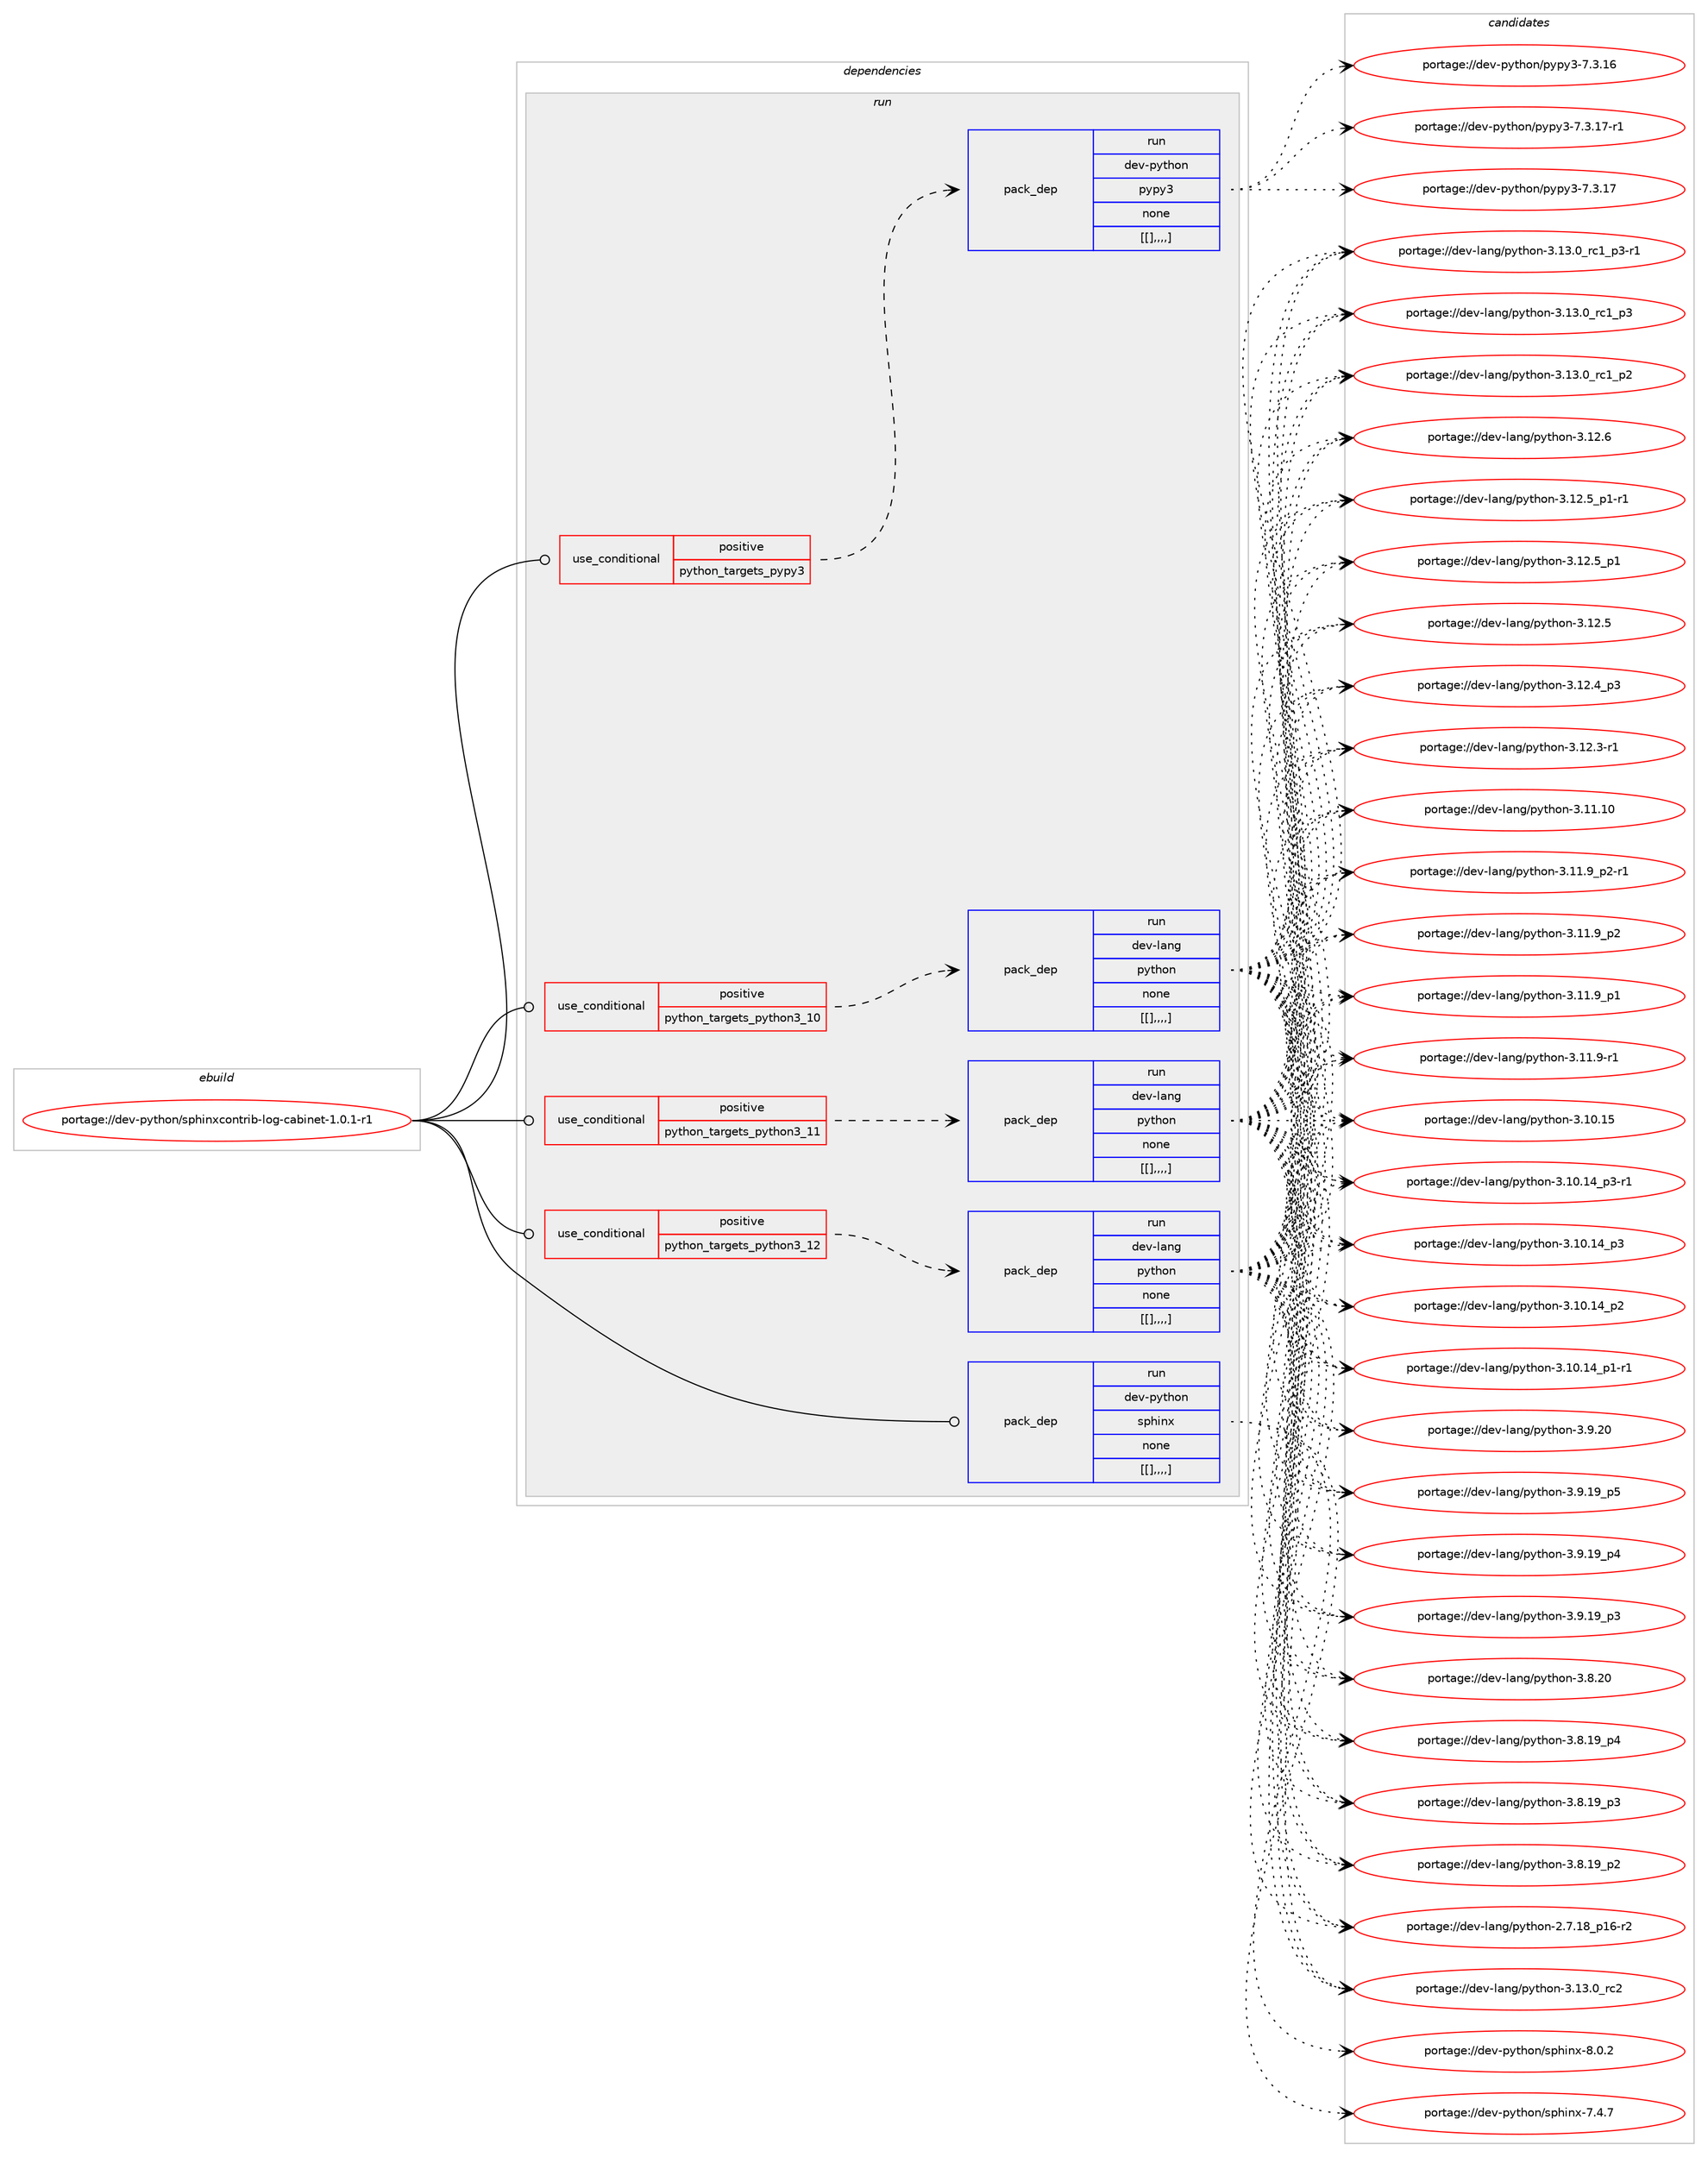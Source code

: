 digraph prolog {

# *************
# Graph options
# *************

newrank=true;
concentrate=true;
compound=true;
graph [rankdir=LR,fontname=Helvetica,fontsize=10,ranksep=1.5];#, ranksep=2.5, nodesep=0.2];
edge  [arrowhead=vee];
node  [fontname=Helvetica,fontsize=10];

# **********
# The ebuild
# **********

subgraph cluster_leftcol {
color=gray;
label=<<i>ebuild</i>>;
id [label="portage://dev-python/sphinxcontrib-log-cabinet-1.0.1-r1", color=red, width=4, href="../dev-python/sphinxcontrib-log-cabinet-1.0.1-r1.svg"];
}

# ****************
# The dependencies
# ****************

subgraph cluster_midcol {
color=gray;
label=<<i>dependencies</i>>;
subgraph cluster_compile {
fillcolor="#eeeeee";
style=filled;
label=<<i>compile</i>>;
}
subgraph cluster_compileandrun {
fillcolor="#eeeeee";
style=filled;
label=<<i>compile and run</i>>;
}
subgraph cluster_run {
fillcolor="#eeeeee";
style=filled;
label=<<i>run</i>>;
subgraph cond40935 {
dependency166320 [label=<<TABLE BORDER="0" CELLBORDER="1" CELLSPACING="0" CELLPADDING="4"><TR><TD ROWSPAN="3" CELLPADDING="10">use_conditional</TD></TR><TR><TD>positive</TD></TR><TR><TD>python_targets_pypy3</TD></TR></TABLE>>, shape=none, color=red];
subgraph pack124124 {
dependency166321 [label=<<TABLE BORDER="0" CELLBORDER="1" CELLSPACING="0" CELLPADDING="4" WIDTH="220"><TR><TD ROWSPAN="6" CELLPADDING="30">pack_dep</TD></TR><TR><TD WIDTH="110">run</TD></TR><TR><TD>dev-python</TD></TR><TR><TD>pypy3</TD></TR><TR><TD>none</TD></TR><TR><TD>[[],,,,]</TD></TR></TABLE>>, shape=none, color=blue];
}
dependency166320:e -> dependency166321:w [weight=20,style="dashed",arrowhead="vee"];
}
id:e -> dependency166320:w [weight=20,style="solid",arrowhead="odot"];
subgraph cond40936 {
dependency166322 [label=<<TABLE BORDER="0" CELLBORDER="1" CELLSPACING="0" CELLPADDING="4"><TR><TD ROWSPAN="3" CELLPADDING="10">use_conditional</TD></TR><TR><TD>positive</TD></TR><TR><TD>python_targets_python3_10</TD></TR></TABLE>>, shape=none, color=red];
subgraph pack124125 {
dependency166323 [label=<<TABLE BORDER="0" CELLBORDER="1" CELLSPACING="0" CELLPADDING="4" WIDTH="220"><TR><TD ROWSPAN="6" CELLPADDING="30">pack_dep</TD></TR><TR><TD WIDTH="110">run</TD></TR><TR><TD>dev-lang</TD></TR><TR><TD>python</TD></TR><TR><TD>none</TD></TR><TR><TD>[[],,,,]</TD></TR></TABLE>>, shape=none, color=blue];
}
dependency166322:e -> dependency166323:w [weight=20,style="dashed",arrowhead="vee"];
}
id:e -> dependency166322:w [weight=20,style="solid",arrowhead="odot"];
subgraph cond40937 {
dependency166324 [label=<<TABLE BORDER="0" CELLBORDER="1" CELLSPACING="0" CELLPADDING="4"><TR><TD ROWSPAN="3" CELLPADDING="10">use_conditional</TD></TR><TR><TD>positive</TD></TR><TR><TD>python_targets_python3_11</TD></TR></TABLE>>, shape=none, color=red];
subgraph pack124126 {
dependency166325 [label=<<TABLE BORDER="0" CELLBORDER="1" CELLSPACING="0" CELLPADDING="4" WIDTH="220"><TR><TD ROWSPAN="6" CELLPADDING="30">pack_dep</TD></TR><TR><TD WIDTH="110">run</TD></TR><TR><TD>dev-lang</TD></TR><TR><TD>python</TD></TR><TR><TD>none</TD></TR><TR><TD>[[],,,,]</TD></TR></TABLE>>, shape=none, color=blue];
}
dependency166324:e -> dependency166325:w [weight=20,style="dashed",arrowhead="vee"];
}
id:e -> dependency166324:w [weight=20,style="solid",arrowhead="odot"];
subgraph cond40938 {
dependency166326 [label=<<TABLE BORDER="0" CELLBORDER="1" CELLSPACING="0" CELLPADDING="4"><TR><TD ROWSPAN="3" CELLPADDING="10">use_conditional</TD></TR><TR><TD>positive</TD></TR><TR><TD>python_targets_python3_12</TD></TR></TABLE>>, shape=none, color=red];
subgraph pack124127 {
dependency166327 [label=<<TABLE BORDER="0" CELLBORDER="1" CELLSPACING="0" CELLPADDING="4" WIDTH="220"><TR><TD ROWSPAN="6" CELLPADDING="30">pack_dep</TD></TR><TR><TD WIDTH="110">run</TD></TR><TR><TD>dev-lang</TD></TR><TR><TD>python</TD></TR><TR><TD>none</TD></TR><TR><TD>[[],,,,]</TD></TR></TABLE>>, shape=none, color=blue];
}
dependency166326:e -> dependency166327:w [weight=20,style="dashed",arrowhead="vee"];
}
id:e -> dependency166326:w [weight=20,style="solid",arrowhead="odot"];
subgraph pack124128 {
dependency166328 [label=<<TABLE BORDER="0" CELLBORDER="1" CELLSPACING="0" CELLPADDING="4" WIDTH="220"><TR><TD ROWSPAN="6" CELLPADDING="30">pack_dep</TD></TR><TR><TD WIDTH="110">run</TD></TR><TR><TD>dev-python</TD></TR><TR><TD>sphinx</TD></TR><TR><TD>none</TD></TR><TR><TD>[[],,,,]</TD></TR></TABLE>>, shape=none, color=blue];
}
id:e -> dependency166328:w [weight=20,style="solid",arrowhead="odot"];
}
}

# **************
# The candidates
# **************

subgraph cluster_choices {
rank=same;
color=gray;
label=<<i>candidates</i>>;

subgraph choice124124 {
color=black;
nodesep=1;
choice100101118451121211161041111104711212111212151455546514649554511449 [label="portage://dev-python/pypy3-7.3.17-r1", color=red, width=4,href="../dev-python/pypy3-7.3.17-r1.svg"];
choice10010111845112121116104111110471121211121215145554651464955 [label="portage://dev-python/pypy3-7.3.17", color=red, width=4,href="../dev-python/pypy3-7.3.17.svg"];
choice10010111845112121116104111110471121211121215145554651464954 [label="portage://dev-python/pypy3-7.3.16", color=red, width=4,href="../dev-python/pypy3-7.3.16.svg"];
dependency166321:e -> choice100101118451121211161041111104711212111212151455546514649554511449:w [style=dotted,weight="100"];
dependency166321:e -> choice10010111845112121116104111110471121211121215145554651464955:w [style=dotted,weight="100"];
dependency166321:e -> choice10010111845112121116104111110471121211121215145554651464954:w [style=dotted,weight="100"];
}
subgraph choice124125 {
color=black;
nodesep=1;
choice10010111845108971101034711212111610411111045514649514648951149950 [label="portage://dev-lang/python-3.13.0_rc2", color=red, width=4,href="../dev-lang/python-3.13.0_rc2.svg"];
choice1001011184510897110103471121211161041111104551464951464895114994995112514511449 [label="portage://dev-lang/python-3.13.0_rc1_p3-r1", color=red, width=4,href="../dev-lang/python-3.13.0_rc1_p3-r1.svg"];
choice100101118451089711010347112121116104111110455146495146489511499499511251 [label="portage://dev-lang/python-3.13.0_rc1_p3", color=red, width=4,href="../dev-lang/python-3.13.0_rc1_p3.svg"];
choice100101118451089711010347112121116104111110455146495146489511499499511250 [label="portage://dev-lang/python-3.13.0_rc1_p2", color=red, width=4,href="../dev-lang/python-3.13.0_rc1_p2.svg"];
choice10010111845108971101034711212111610411111045514649504654 [label="portage://dev-lang/python-3.12.6", color=red, width=4,href="../dev-lang/python-3.12.6.svg"];
choice1001011184510897110103471121211161041111104551464950465395112494511449 [label="portage://dev-lang/python-3.12.5_p1-r1", color=red, width=4,href="../dev-lang/python-3.12.5_p1-r1.svg"];
choice100101118451089711010347112121116104111110455146495046539511249 [label="portage://dev-lang/python-3.12.5_p1", color=red, width=4,href="../dev-lang/python-3.12.5_p1.svg"];
choice10010111845108971101034711212111610411111045514649504653 [label="portage://dev-lang/python-3.12.5", color=red, width=4,href="../dev-lang/python-3.12.5.svg"];
choice100101118451089711010347112121116104111110455146495046529511251 [label="portage://dev-lang/python-3.12.4_p3", color=red, width=4,href="../dev-lang/python-3.12.4_p3.svg"];
choice100101118451089711010347112121116104111110455146495046514511449 [label="portage://dev-lang/python-3.12.3-r1", color=red, width=4,href="../dev-lang/python-3.12.3-r1.svg"];
choice1001011184510897110103471121211161041111104551464949464948 [label="portage://dev-lang/python-3.11.10", color=red, width=4,href="../dev-lang/python-3.11.10.svg"];
choice1001011184510897110103471121211161041111104551464949465795112504511449 [label="portage://dev-lang/python-3.11.9_p2-r1", color=red, width=4,href="../dev-lang/python-3.11.9_p2-r1.svg"];
choice100101118451089711010347112121116104111110455146494946579511250 [label="portage://dev-lang/python-3.11.9_p2", color=red, width=4,href="../dev-lang/python-3.11.9_p2.svg"];
choice100101118451089711010347112121116104111110455146494946579511249 [label="portage://dev-lang/python-3.11.9_p1", color=red, width=4,href="../dev-lang/python-3.11.9_p1.svg"];
choice100101118451089711010347112121116104111110455146494946574511449 [label="portage://dev-lang/python-3.11.9-r1", color=red, width=4,href="../dev-lang/python-3.11.9-r1.svg"];
choice1001011184510897110103471121211161041111104551464948464953 [label="portage://dev-lang/python-3.10.15", color=red, width=4,href="../dev-lang/python-3.10.15.svg"];
choice100101118451089711010347112121116104111110455146494846495295112514511449 [label="portage://dev-lang/python-3.10.14_p3-r1", color=red, width=4,href="../dev-lang/python-3.10.14_p3-r1.svg"];
choice10010111845108971101034711212111610411111045514649484649529511251 [label="portage://dev-lang/python-3.10.14_p3", color=red, width=4,href="../dev-lang/python-3.10.14_p3.svg"];
choice10010111845108971101034711212111610411111045514649484649529511250 [label="portage://dev-lang/python-3.10.14_p2", color=red, width=4,href="../dev-lang/python-3.10.14_p2.svg"];
choice100101118451089711010347112121116104111110455146494846495295112494511449 [label="portage://dev-lang/python-3.10.14_p1-r1", color=red, width=4,href="../dev-lang/python-3.10.14_p1-r1.svg"];
choice10010111845108971101034711212111610411111045514657465048 [label="portage://dev-lang/python-3.9.20", color=red, width=4,href="../dev-lang/python-3.9.20.svg"];
choice100101118451089711010347112121116104111110455146574649579511253 [label="portage://dev-lang/python-3.9.19_p5", color=red, width=4,href="../dev-lang/python-3.9.19_p5.svg"];
choice100101118451089711010347112121116104111110455146574649579511252 [label="portage://dev-lang/python-3.9.19_p4", color=red, width=4,href="../dev-lang/python-3.9.19_p4.svg"];
choice100101118451089711010347112121116104111110455146574649579511251 [label="portage://dev-lang/python-3.9.19_p3", color=red, width=4,href="../dev-lang/python-3.9.19_p3.svg"];
choice10010111845108971101034711212111610411111045514656465048 [label="portage://dev-lang/python-3.8.20", color=red, width=4,href="../dev-lang/python-3.8.20.svg"];
choice100101118451089711010347112121116104111110455146564649579511252 [label="portage://dev-lang/python-3.8.19_p4", color=red, width=4,href="../dev-lang/python-3.8.19_p4.svg"];
choice100101118451089711010347112121116104111110455146564649579511251 [label="portage://dev-lang/python-3.8.19_p3", color=red, width=4,href="../dev-lang/python-3.8.19_p3.svg"];
choice100101118451089711010347112121116104111110455146564649579511250 [label="portage://dev-lang/python-3.8.19_p2", color=red, width=4,href="../dev-lang/python-3.8.19_p2.svg"];
choice100101118451089711010347112121116104111110455046554649569511249544511450 [label="portage://dev-lang/python-2.7.18_p16-r2", color=red, width=4,href="../dev-lang/python-2.7.18_p16-r2.svg"];
dependency166323:e -> choice10010111845108971101034711212111610411111045514649514648951149950:w [style=dotted,weight="100"];
dependency166323:e -> choice1001011184510897110103471121211161041111104551464951464895114994995112514511449:w [style=dotted,weight="100"];
dependency166323:e -> choice100101118451089711010347112121116104111110455146495146489511499499511251:w [style=dotted,weight="100"];
dependency166323:e -> choice100101118451089711010347112121116104111110455146495146489511499499511250:w [style=dotted,weight="100"];
dependency166323:e -> choice10010111845108971101034711212111610411111045514649504654:w [style=dotted,weight="100"];
dependency166323:e -> choice1001011184510897110103471121211161041111104551464950465395112494511449:w [style=dotted,weight="100"];
dependency166323:e -> choice100101118451089711010347112121116104111110455146495046539511249:w [style=dotted,weight="100"];
dependency166323:e -> choice10010111845108971101034711212111610411111045514649504653:w [style=dotted,weight="100"];
dependency166323:e -> choice100101118451089711010347112121116104111110455146495046529511251:w [style=dotted,weight="100"];
dependency166323:e -> choice100101118451089711010347112121116104111110455146495046514511449:w [style=dotted,weight="100"];
dependency166323:e -> choice1001011184510897110103471121211161041111104551464949464948:w [style=dotted,weight="100"];
dependency166323:e -> choice1001011184510897110103471121211161041111104551464949465795112504511449:w [style=dotted,weight="100"];
dependency166323:e -> choice100101118451089711010347112121116104111110455146494946579511250:w [style=dotted,weight="100"];
dependency166323:e -> choice100101118451089711010347112121116104111110455146494946579511249:w [style=dotted,weight="100"];
dependency166323:e -> choice100101118451089711010347112121116104111110455146494946574511449:w [style=dotted,weight="100"];
dependency166323:e -> choice1001011184510897110103471121211161041111104551464948464953:w [style=dotted,weight="100"];
dependency166323:e -> choice100101118451089711010347112121116104111110455146494846495295112514511449:w [style=dotted,weight="100"];
dependency166323:e -> choice10010111845108971101034711212111610411111045514649484649529511251:w [style=dotted,weight="100"];
dependency166323:e -> choice10010111845108971101034711212111610411111045514649484649529511250:w [style=dotted,weight="100"];
dependency166323:e -> choice100101118451089711010347112121116104111110455146494846495295112494511449:w [style=dotted,weight="100"];
dependency166323:e -> choice10010111845108971101034711212111610411111045514657465048:w [style=dotted,weight="100"];
dependency166323:e -> choice100101118451089711010347112121116104111110455146574649579511253:w [style=dotted,weight="100"];
dependency166323:e -> choice100101118451089711010347112121116104111110455146574649579511252:w [style=dotted,weight="100"];
dependency166323:e -> choice100101118451089711010347112121116104111110455146574649579511251:w [style=dotted,weight="100"];
dependency166323:e -> choice10010111845108971101034711212111610411111045514656465048:w [style=dotted,weight="100"];
dependency166323:e -> choice100101118451089711010347112121116104111110455146564649579511252:w [style=dotted,weight="100"];
dependency166323:e -> choice100101118451089711010347112121116104111110455146564649579511251:w [style=dotted,weight="100"];
dependency166323:e -> choice100101118451089711010347112121116104111110455146564649579511250:w [style=dotted,weight="100"];
dependency166323:e -> choice100101118451089711010347112121116104111110455046554649569511249544511450:w [style=dotted,weight="100"];
}
subgraph choice124126 {
color=black;
nodesep=1;
choice10010111845108971101034711212111610411111045514649514648951149950 [label="portage://dev-lang/python-3.13.0_rc2", color=red, width=4,href="../dev-lang/python-3.13.0_rc2.svg"];
choice1001011184510897110103471121211161041111104551464951464895114994995112514511449 [label="portage://dev-lang/python-3.13.0_rc1_p3-r1", color=red, width=4,href="../dev-lang/python-3.13.0_rc1_p3-r1.svg"];
choice100101118451089711010347112121116104111110455146495146489511499499511251 [label="portage://dev-lang/python-3.13.0_rc1_p3", color=red, width=4,href="../dev-lang/python-3.13.0_rc1_p3.svg"];
choice100101118451089711010347112121116104111110455146495146489511499499511250 [label="portage://dev-lang/python-3.13.0_rc1_p2", color=red, width=4,href="../dev-lang/python-3.13.0_rc1_p2.svg"];
choice10010111845108971101034711212111610411111045514649504654 [label="portage://dev-lang/python-3.12.6", color=red, width=4,href="../dev-lang/python-3.12.6.svg"];
choice1001011184510897110103471121211161041111104551464950465395112494511449 [label="portage://dev-lang/python-3.12.5_p1-r1", color=red, width=4,href="../dev-lang/python-3.12.5_p1-r1.svg"];
choice100101118451089711010347112121116104111110455146495046539511249 [label="portage://dev-lang/python-3.12.5_p1", color=red, width=4,href="../dev-lang/python-3.12.5_p1.svg"];
choice10010111845108971101034711212111610411111045514649504653 [label="portage://dev-lang/python-3.12.5", color=red, width=4,href="../dev-lang/python-3.12.5.svg"];
choice100101118451089711010347112121116104111110455146495046529511251 [label="portage://dev-lang/python-3.12.4_p3", color=red, width=4,href="../dev-lang/python-3.12.4_p3.svg"];
choice100101118451089711010347112121116104111110455146495046514511449 [label="portage://dev-lang/python-3.12.3-r1", color=red, width=4,href="../dev-lang/python-3.12.3-r1.svg"];
choice1001011184510897110103471121211161041111104551464949464948 [label="portage://dev-lang/python-3.11.10", color=red, width=4,href="../dev-lang/python-3.11.10.svg"];
choice1001011184510897110103471121211161041111104551464949465795112504511449 [label="portage://dev-lang/python-3.11.9_p2-r1", color=red, width=4,href="../dev-lang/python-3.11.9_p2-r1.svg"];
choice100101118451089711010347112121116104111110455146494946579511250 [label="portage://dev-lang/python-3.11.9_p2", color=red, width=4,href="../dev-lang/python-3.11.9_p2.svg"];
choice100101118451089711010347112121116104111110455146494946579511249 [label="portage://dev-lang/python-3.11.9_p1", color=red, width=4,href="../dev-lang/python-3.11.9_p1.svg"];
choice100101118451089711010347112121116104111110455146494946574511449 [label="portage://dev-lang/python-3.11.9-r1", color=red, width=4,href="../dev-lang/python-3.11.9-r1.svg"];
choice1001011184510897110103471121211161041111104551464948464953 [label="portage://dev-lang/python-3.10.15", color=red, width=4,href="../dev-lang/python-3.10.15.svg"];
choice100101118451089711010347112121116104111110455146494846495295112514511449 [label="portage://dev-lang/python-3.10.14_p3-r1", color=red, width=4,href="../dev-lang/python-3.10.14_p3-r1.svg"];
choice10010111845108971101034711212111610411111045514649484649529511251 [label="portage://dev-lang/python-3.10.14_p3", color=red, width=4,href="../dev-lang/python-3.10.14_p3.svg"];
choice10010111845108971101034711212111610411111045514649484649529511250 [label="portage://dev-lang/python-3.10.14_p2", color=red, width=4,href="../dev-lang/python-3.10.14_p2.svg"];
choice100101118451089711010347112121116104111110455146494846495295112494511449 [label="portage://dev-lang/python-3.10.14_p1-r1", color=red, width=4,href="../dev-lang/python-3.10.14_p1-r1.svg"];
choice10010111845108971101034711212111610411111045514657465048 [label="portage://dev-lang/python-3.9.20", color=red, width=4,href="../dev-lang/python-3.9.20.svg"];
choice100101118451089711010347112121116104111110455146574649579511253 [label="portage://dev-lang/python-3.9.19_p5", color=red, width=4,href="../dev-lang/python-3.9.19_p5.svg"];
choice100101118451089711010347112121116104111110455146574649579511252 [label="portage://dev-lang/python-3.9.19_p4", color=red, width=4,href="../dev-lang/python-3.9.19_p4.svg"];
choice100101118451089711010347112121116104111110455146574649579511251 [label="portage://dev-lang/python-3.9.19_p3", color=red, width=4,href="../dev-lang/python-3.9.19_p3.svg"];
choice10010111845108971101034711212111610411111045514656465048 [label="portage://dev-lang/python-3.8.20", color=red, width=4,href="../dev-lang/python-3.8.20.svg"];
choice100101118451089711010347112121116104111110455146564649579511252 [label="portage://dev-lang/python-3.8.19_p4", color=red, width=4,href="../dev-lang/python-3.8.19_p4.svg"];
choice100101118451089711010347112121116104111110455146564649579511251 [label="portage://dev-lang/python-3.8.19_p3", color=red, width=4,href="../dev-lang/python-3.8.19_p3.svg"];
choice100101118451089711010347112121116104111110455146564649579511250 [label="portage://dev-lang/python-3.8.19_p2", color=red, width=4,href="../dev-lang/python-3.8.19_p2.svg"];
choice100101118451089711010347112121116104111110455046554649569511249544511450 [label="portage://dev-lang/python-2.7.18_p16-r2", color=red, width=4,href="../dev-lang/python-2.7.18_p16-r2.svg"];
dependency166325:e -> choice10010111845108971101034711212111610411111045514649514648951149950:w [style=dotted,weight="100"];
dependency166325:e -> choice1001011184510897110103471121211161041111104551464951464895114994995112514511449:w [style=dotted,weight="100"];
dependency166325:e -> choice100101118451089711010347112121116104111110455146495146489511499499511251:w [style=dotted,weight="100"];
dependency166325:e -> choice100101118451089711010347112121116104111110455146495146489511499499511250:w [style=dotted,weight="100"];
dependency166325:e -> choice10010111845108971101034711212111610411111045514649504654:w [style=dotted,weight="100"];
dependency166325:e -> choice1001011184510897110103471121211161041111104551464950465395112494511449:w [style=dotted,weight="100"];
dependency166325:e -> choice100101118451089711010347112121116104111110455146495046539511249:w [style=dotted,weight="100"];
dependency166325:e -> choice10010111845108971101034711212111610411111045514649504653:w [style=dotted,weight="100"];
dependency166325:e -> choice100101118451089711010347112121116104111110455146495046529511251:w [style=dotted,weight="100"];
dependency166325:e -> choice100101118451089711010347112121116104111110455146495046514511449:w [style=dotted,weight="100"];
dependency166325:e -> choice1001011184510897110103471121211161041111104551464949464948:w [style=dotted,weight="100"];
dependency166325:e -> choice1001011184510897110103471121211161041111104551464949465795112504511449:w [style=dotted,weight="100"];
dependency166325:e -> choice100101118451089711010347112121116104111110455146494946579511250:w [style=dotted,weight="100"];
dependency166325:e -> choice100101118451089711010347112121116104111110455146494946579511249:w [style=dotted,weight="100"];
dependency166325:e -> choice100101118451089711010347112121116104111110455146494946574511449:w [style=dotted,weight="100"];
dependency166325:e -> choice1001011184510897110103471121211161041111104551464948464953:w [style=dotted,weight="100"];
dependency166325:e -> choice100101118451089711010347112121116104111110455146494846495295112514511449:w [style=dotted,weight="100"];
dependency166325:e -> choice10010111845108971101034711212111610411111045514649484649529511251:w [style=dotted,weight="100"];
dependency166325:e -> choice10010111845108971101034711212111610411111045514649484649529511250:w [style=dotted,weight="100"];
dependency166325:e -> choice100101118451089711010347112121116104111110455146494846495295112494511449:w [style=dotted,weight="100"];
dependency166325:e -> choice10010111845108971101034711212111610411111045514657465048:w [style=dotted,weight="100"];
dependency166325:e -> choice100101118451089711010347112121116104111110455146574649579511253:w [style=dotted,weight="100"];
dependency166325:e -> choice100101118451089711010347112121116104111110455146574649579511252:w [style=dotted,weight="100"];
dependency166325:e -> choice100101118451089711010347112121116104111110455146574649579511251:w [style=dotted,weight="100"];
dependency166325:e -> choice10010111845108971101034711212111610411111045514656465048:w [style=dotted,weight="100"];
dependency166325:e -> choice100101118451089711010347112121116104111110455146564649579511252:w [style=dotted,weight="100"];
dependency166325:e -> choice100101118451089711010347112121116104111110455146564649579511251:w [style=dotted,weight="100"];
dependency166325:e -> choice100101118451089711010347112121116104111110455146564649579511250:w [style=dotted,weight="100"];
dependency166325:e -> choice100101118451089711010347112121116104111110455046554649569511249544511450:w [style=dotted,weight="100"];
}
subgraph choice124127 {
color=black;
nodesep=1;
choice10010111845108971101034711212111610411111045514649514648951149950 [label="portage://dev-lang/python-3.13.0_rc2", color=red, width=4,href="../dev-lang/python-3.13.0_rc2.svg"];
choice1001011184510897110103471121211161041111104551464951464895114994995112514511449 [label="portage://dev-lang/python-3.13.0_rc1_p3-r1", color=red, width=4,href="../dev-lang/python-3.13.0_rc1_p3-r1.svg"];
choice100101118451089711010347112121116104111110455146495146489511499499511251 [label="portage://dev-lang/python-3.13.0_rc1_p3", color=red, width=4,href="../dev-lang/python-3.13.0_rc1_p3.svg"];
choice100101118451089711010347112121116104111110455146495146489511499499511250 [label="portage://dev-lang/python-3.13.0_rc1_p2", color=red, width=4,href="../dev-lang/python-3.13.0_rc1_p2.svg"];
choice10010111845108971101034711212111610411111045514649504654 [label="portage://dev-lang/python-3.12.6", color=red, width=4,href="../dev-lang/python-3.12.6.svg"];
choice1001011184510897110103471121211161041111104551464950465395112494511449 [label="portage://dev-lang/python-3.12.5_p1-r1", color=red, width=4,href="../dev-lang/python-3.12.5_p1-r1.svg"];
choice100101118451089711010347112121116104111110455146495046539511249 [label="portage://dev-lang/python-3.12.5_p1", color=red, width=4,href="../dev-lang/python-3.12.5_p1.svg"];
choice10010111845108971101034711212111610411111045514649504653 [label="portage://dev-lang/python-3.12.5", color=red, width=4,href="../dev-lang/python-3.12.5.svg"];
choice100101118451089711010347112121116104111110455146495046529511251 [label="portage://dev-lang/python-3.12.4_p3", color=red, width=4,href="../dev-lang/python-3.12.4_p3.svg"];
choice100101118451089711010347112121116104111110455146495046514511449 [label="portage://dev-lang/python-3.12.3-r1", color=red, width=4,href="../dev-lang/python-3.12.3-r1.svg"];
choice1001011184510897110103471121211161041111104551464949464948 [label="portage://dev-lang/python-3.11.10", color=red, width=4,href="../dev-lang/python-3.11.10.svg"];
choice1001011184510897110103471121211161041111104551464949465795112504511449 [label="portage://dev-lang/python-3.11.9_p2-r1", color=red, width=4,href="../dev-lang/python-3.11.9_p2-r1.svg"];
choice100101118451089711010347112121116104111110455146494946579511250 [label="portage://dev-lang/python-3.11.9_p2", color=red, width=4,href="../dev-lang/python-3.11.9_p2.svg"];
choice100101118451089711010347112121116104111110455146494946579511249 [label="portage://dev-lang/python-3.11.9_p1", color=red, width=4,href="../dev-lang/python-3.11.9_p1.svg"];
choice100101118451089711010347112121116104111110455146494946574511449 [label="portage://dev-lang/python-3.11.9-r1", color=red, width=4,href="../dev-lang/python-3.11.9-r1.svg"];
choice1001011184510897110103471121211161041111104551464948464953 [label="portage://dev-lang/python-3.10.15", color=red, width=4,href="../dev-lang/python-3.10.15.svg"];
choice100101118451089711010347112121116104111110455146494846495295112514511449 [label="portage://dev-lang/python-3.10.14_p3-r1", color=red, width=4,href="../dev-lang/python-3.10.14_p3-r1.svg"];
choice10010111845108971101034711212111610411111045514649484649529511251 [label="portage://dev-lang/python-3.10.14_p3", color=red, width=4,href="../dev-lang/python-3.10.14_p3.svg"];
choice10010111845108971101034711212111610411111045514649484649529511250 [label="portage://dev-lang/python-3.10.14_p2", color=red, width=4,href="../dev-lang/python-3.10.14_p2.svg"];
choice100101118451089711010347112121116104111110455146494846495295112494511449 [label="portage://dev-lang/python-3.10.14_p1-r1", color=red, width=4,href="../dev-lang/python-3.10.14_p1-r1.svg"];
choice10010111845108971101034711212111610411111045514657465048 [label="portage://dev-lang/python-3.9.20", color=red, width=4,href="../dev-lang/python-3.9.20.svg"];
choice100101118451089711010347112121116104111110455146574649579511253 [label="portage://dev-lang/python-3.9.19_p5", color=red, width=4,href="../dev-lang/python-3.9.19_p5.svg"];
choice100101118451089711010347112121116104111110455146574649579511252 [label="portage://dev-lang/python-3.9.19_p4", color=red, width=4,href="../dev-lang/python-3.9.19_p4.svg"];
choice100101118451089711010347112121116104111110455146574649579511251 [label="portage://dev-lang/python-3.9.19_p3", color=red, width=4,href="../dev-lang/python-3.9.19_p3.svg"];
choice10010111845108971101034711212111610411111045514656465048 [label="portage://dev-lang/python-3.8.20", color=red, width=4,href="../dev-lang/python-3.8.20.svg"];
choice100101118451089711010347112121116104111110455146564649579511252 [label="portage://dev-lang/python-3.8.19_p4", color=red, width=4,href="../dev-lang/python-3.8.19_p4.svg"];
choice100101118451089711010347112121116104111110455146564649579511251 [label="portage://dev-lang/python-3.8.19_p3", color=red, width=4,href="../dev-lang/python-3.8.19_p3.svg"];
choice100101118451089711010347112121116104111110455146564649579511250 [label="portage://dev-lang/python-3.8.19_p2", color=red, width=4,href="../dev-lang/python-3.8.19_p2.svg"];
choice100101118451089711010347112121116104111110455046554649569511249544511450 [label="portage://dev-lang/python-2.7.18_p16-r2", color=red, width=4,href="../dev-lang/python-2.7.18_p16-r2.svg"];
dependency166327:e -> choice10010111845108971101034711212111610411111045514649514648951149950:w [style=dotted,weight="100"];
dependency166327:e -> choice1001011184510897110103471121211161041111104551464951464895114994995112514511449:w [style=dotted,weight="100"];
dependency166327:e -> choice100101118451089711010347112121116104111110455146495146489511499499511251:w [style=dotted,weight="100"];
dependency166327:e -> choice100101118451089711010347112121116104111110455146495146489511499499511250:w [style=dotted,weight="100"];
dependency166327:e -> choice10010111845108971101034711212111610411111045514649504654:w [style=dotted,weight="100"];
dependency166327:e -> choice1001011184510897110103471121211161041111104551464950465395112494511449:w [style=dotted,weight="100"];
dependency166327:e -> choice100101118451089711010347112121116104111110455146495046539511249:w [style=dotted,weight="100"];
dependency166327:e -> choice10010111845108971101034711212111610411111045514649504653:w [style=dotted,weight="100"];
dependency166327:e -> choice100101118451089711010347112121116104111110455146495046529511251:w [style=dotted,weight="100"];
dependency166327:e -> choice100101118451089711010347112121116104111110455146495046514511449:w [style=dotted,weight="100"];
dependency166327:e -> choice1001011184510897110103471121211161041111104551464949464948:w [style=dotted,weight="100"];
dependency166327:e -> choice1001011184510897110103471121211161041111104551464949465795112504511449:w [style=dotted,weight="100"];
dependency166327:e -> choice100101118451089711010347112121116104111110455146494946579511250:w [style=dotted,weight="100"];
dependency166327:e -> choice100101118451089711010347112121116104111110455146494946579511249:w [style=dotted,weight="100"];
dependency166327:e -> choice100101118451089711010347112121116104111110455146494946574511449:w [style=dotted,weight="100"];
dependency166327:e -> choice1001011184510897110103471121211161041111104551464948464953:w [style=dotted,weight="100"];
dependency166327:e -> choice100101118451089711010347112121116104111110455146494846495295112514511449:w [style=dotted,weight="100"];
dependency166327:e -> choice10010111845108971101034711212111610411111045514649484649529511251:w [style=dotted,weight="100"];
dependency166327:e -> choice10010111845108971101034711212111610411111045514649484649529511250:w [style=dotted,weight="100"];
dependency166327:e -> choice100101118451089711010347112121116104111110455146494846495295112494511449:w [style=dotted,weight="100"];
dependency166327:e -> choice10010111845108971101034711212111610411111045514657465048:w [style=dotted,weight="100"];
dependency166327:e -> choice100101118451089711010347112121116104111110455146574649579511253:w [style=dotted,weight="100"];
dependency166327:e -> choice100101118451089711010347112121116104111110455146574649579511252:w [style=dotted,weight="100"];
dependency166327:e -> choice100101118451089711010347112121116104111110455146574649579511251:w [style=dotted,weight="100"];
dependency166327:e -> choice10010111845108971101034711212111610411111045514656465048:w [style=dotted,weight="100"];
dependency166327:e -> choice100101118451089711010347112121116104111110455146564649579511252:w [style=dotted,weight="100"];
dependency166327:e -> choice100101118451089711010347112121116104111110455146564649579511251:w [style=dotted,weight="100"];
dependency166327:e -> choice100101118451089711010347112121116104111110455146564649579511250:w [style=dotted,weight="100"];
dependency166327:e -> choice100101118451089711010347112121116104111110455046554649569511249544511450:w [style=dotted,weight="100"];
}
subgraph choice124128 {
color=black;
nodesep=1;
choice1001011184511212111610411111047115112104105110120455646484650 [label="portage://dev-python/sphinx-8.0.2", color=red, width=4,href="../dev-python/sphinx-8.0.2.svg"];
choice1001011184511212111610411111047115112104105110120455546524655 [label="portage://dev-python/sphinx-7.4.7", color=red, width=4,href="../dev-python/sphinx-7.4.7.svg"];
dependency166328:e -> choice1001011184511212111610411111047115112104105110120455646484650:w [style=dotted,weight="100"];
dependency166328:e -> choice1001011184511212111610411111047115112104105110120455546524655:w [style=dotted,weight="100"];
}
}

}
